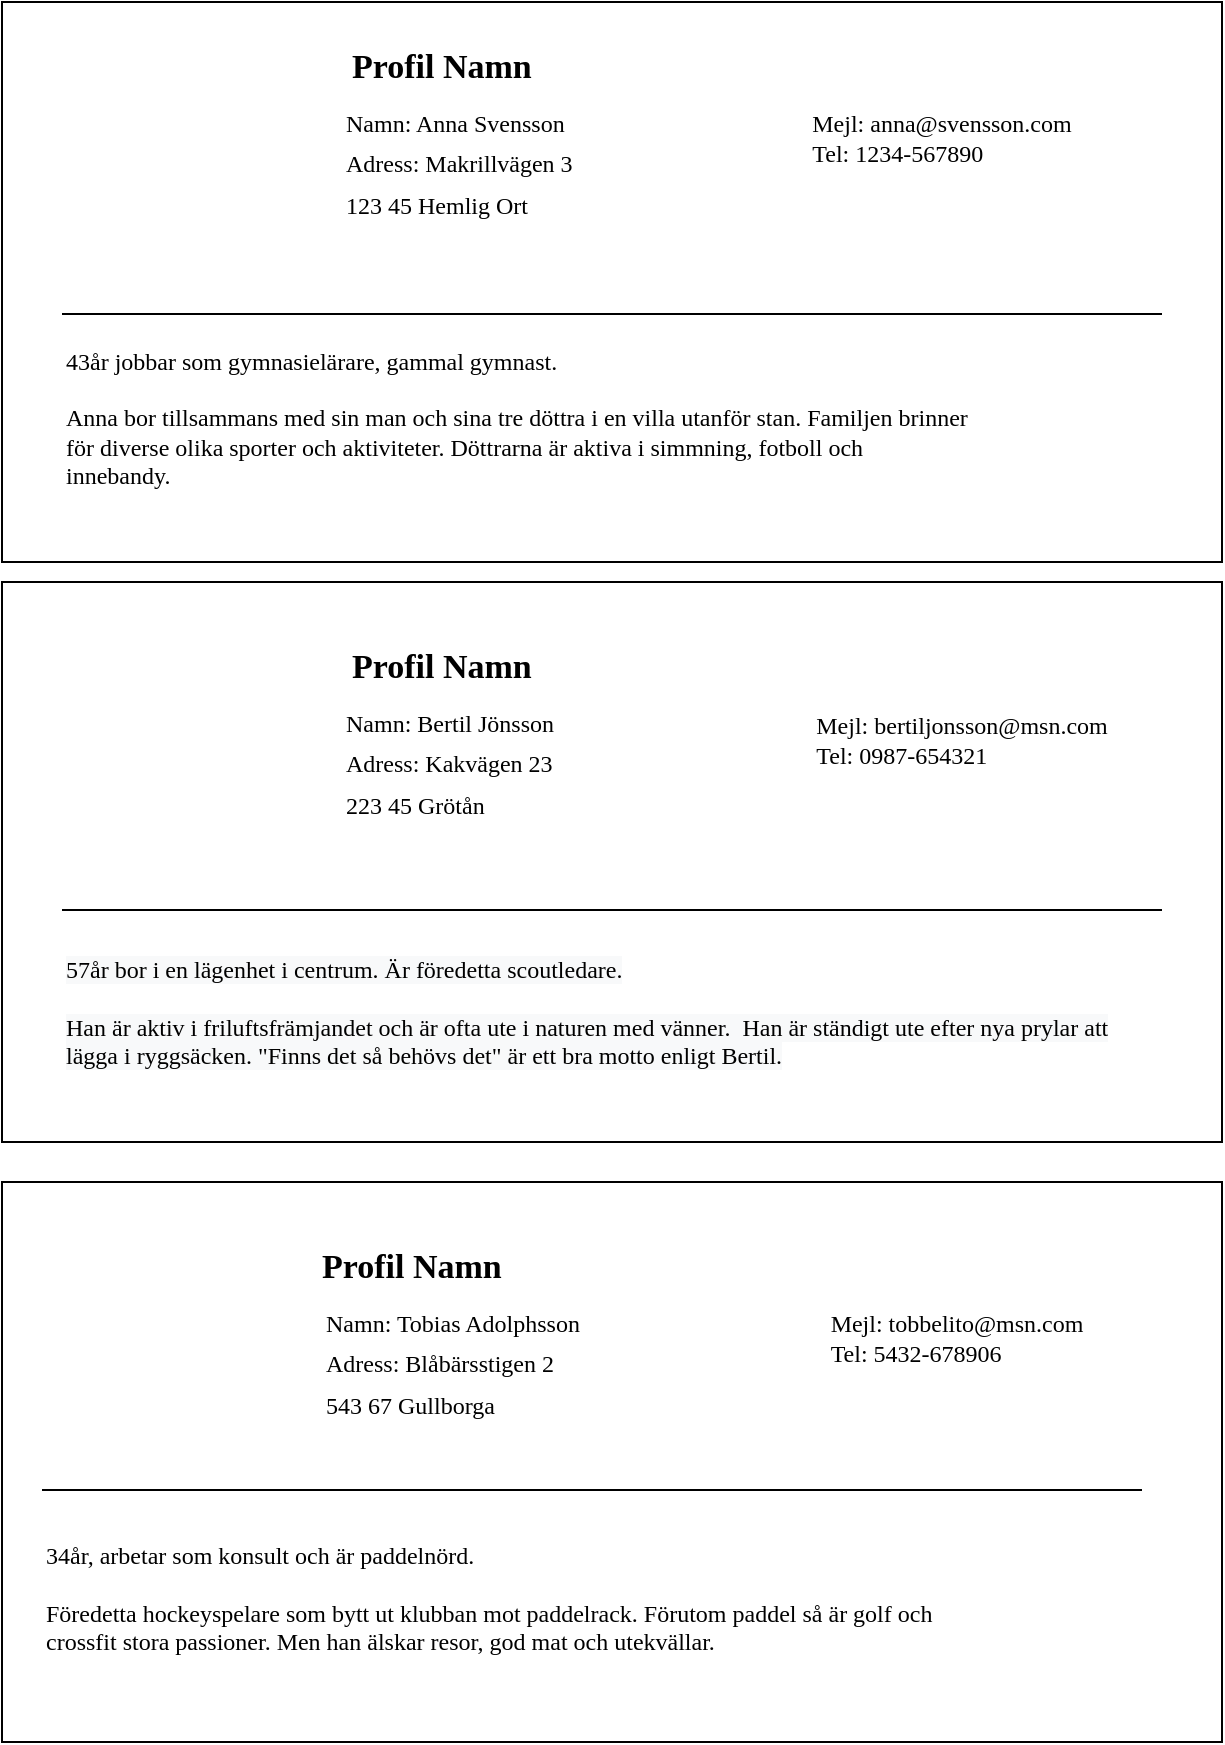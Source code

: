 <mxfile version="15.9.6" type="device" pages="4"><diagram name="Page-1" id="03018318-947c-dd8e-b7a3-06fadd420f32"><mxGraphModel dx="1221" dy="644" grid="1" gridSize="10" guides="1" tooltips="1" connect="1" arrows="1" fold="1" page="1" pageScale="1" pageWidth="1100" pageHeight="850" background="none" math="0" shadow="0"><root><mxCell id="0"/><mxCell id="1" parent="0"/><mxCell id="IwN-Umg9ZPnEvcyL0eAv-1" value="" style="rounded=0;whiteSpace=wrap;html=1;fontFamily=Verdana;fontSize=12;" vertex="1" parent="1"><mxGeometry x="330" y="20" width="610" height="280" as="geometry"/></mxCell><mxCell id="IwN-Umg9ZPnEvcyL0eAv-3" value="" style="shape=image;verticalLabelPosition=bottom;labelBackgroundColor=#ffffff;verticalAlign=top;aspect=fixed;imageAspect=0;image=https://png.pngitem.com/pimgs/s/618-6183618_transparent-unknown-person-png-transparent-background-female-user.png;" vertex="1" parent="1"><mxGeometry x="360" y="40" width="119.57" height="120" as="geometry"/></mxCell><mxCell id="IwN-Umg9ZPnEvcyL0eAv-4" value="&lt;h1&gt;&lt;span style=&quot;font-size: 17px&quot;&gt;&lt;font face=&quot;Verdana&quot;&gt;Profil Namn&lt;/font&gt;&lt;/span&gt;&lt;/h1&gt;" style="text;html=1;strokeColor=none;fillColor=none;spacing=5;spacingTop=-20;whiteSpace=wrap;overflow=hidden;rounded=0;" vertex="1" parent="1"><mxGeometry x="500" y="30" width="130" height="40" as="geometry"/></mxCell><mxCell id="IwN-Umg9ZPnEvcyL0eAv-5" value="&lt;font style=&quot;font-size: 12px&quot;&gt;Namn: Anna Svensson&lt;br&gt;Adress: Makrillvägen 3&lt;br&gt;123 45 Hemlig Ort&lt;br&gt;&lt;/font&gt;" style="text;html=1;strokeColor=none;fillColor=none;align=left;verticalAlign=middle;whiteSpace=wrap;rounded=0;fontFamily=Verdana;fontSize=17;" vertex="1" parent="1"><mxGeometry x="500" y="70" width="140" height="60" as="geometry"/></mxCell><mxCell id="IwN-Umg9ZPnEvcyL0eAv-6" value="Mejl: anna@svensson.com&lt;br&gt;&lt;div style=&quot;text-align: left&quot;&gt;&lt;span&gt;Tel: 1234-567890&lt;/span&gt;&lt;/div&gt;" style="text;html=1;strokeColor=none;fillColor=none;align=center;verticalAlign=middle;whiteSpace=wrap;rounded=0;fontFamily=Verdana;fontSize=12;" vertex="1" parent="1"><mxGeometry x="710" y="60" width="180" height="55" as="geometry"/></mxCell><mxCell id="IwN-Umg9ZPnEvcyL0eAv-7" value="" style="line;strokeWidth=1;fillColor=none;align=left;verticalAlign=middle;spacingTop=-1;spacingLeft=3;spacingRight=3;rotatable=0;labelPosition=right;points=[];portConstraint=eastwest;fontFamily=Verdana;fontSize=12;" vertex="1" parent="1"><mxGeometry x="360" y="172" width="550" height="8" as="geometry"/></mxCell><mxCell id="IwN-Umg9ZPnEvcyL0eAv-8" value="43år jobbar som gymnasielärare, gammal gymnast.&lt;br&gt;&lt;br&gt;Anna bor tillsammans med sin man och sina tre döttra i en villa utanför stan. Familjen brinner för diverse olika sporter och aktiviteter. Döttrarna är aktiva i simmning, fotboll och innebandy." style="text;html=1;strokeColor=none;fillColor=none;align=left;verticalAlign=middle;whiteSpace=wrap;rounded=0;fontFamily=Verdana;fontSize=12;" vertex="1" parent="1"><mxGeometry x="360" y="155" width="455" height="145" as="geometry"/></mxCell><mxCell id="IwN-Umg9ZPnEvcyL0eAv-9" value="" style="rounded=0;whiteSpace=wrap;html=1;fontFamily=Verdana;fontSize=12;" vertex="1" parent="1"><mxGeometry x="330" y="310" width="610" height="280" as="geometry"/></mxCell><mxCell id="IwN-Umg9ZPnEvcyL0eAv-10" value="" style="rounded=0;whiteSpace=wrap;html=1;fontFamily=Verdana;fontSize=12;" vertex="1" parent="1"><mxGeometry x="330" y="610" width="610" height="280" as="geometry"/></mxCell><mxCell id="U0Zkab_9HSnZ-3Yepyow-1" value="" style="shape=image;verticalLabelPosition=bottom;labelBackgroundColor=#ffffff;verticalAlign=top;aspect=fixed;imageAspect=0;image=https://www.praxisemr.com/images/testimonials_images/dr_profile.jpg;" vertex="1" parent="1"><mxGeometry x="359.57" y="340" width="120" height="120" as="geometry"/></mxCell><mxCell id="OPNBrW_YVReiDDU6AjMG-1" value="&lt;h1&gt;&lt;span style=&quot;font-size: 17px&quot;&gt;&lt;font face=&quot;Verdana&quot;&gt;Profil Namn&lt;/font&gt;&lt;/span&gt;&lt;/h1&gt;" style="text;html=1;strokeColor=none;fillColor=none;spacing=5;spacingTop=-20;whiteSpace=wrap;overflow=hidden;rounded=0;" vertex="1" parent="1"><mxGeometry x="500" y="330" width="130" height="40" as="geometry"/></mxCell><mxCell id="VmN-H_ReUnUUlrCzKhy3-1" value="&lt;font style=&quot;font-size: 12px&quot;&gt;Namn: Bertil Jönsson&lt;br&gt;Adress: Kakvägen 23&lt;br&gt;223 45 Grötån&lt;br&gt;&lt;/font&gt;" style="text;html=1;strokeColor=none;fillColor=none;align=left;verticalAlign=middle;whiteSpace=wrap;rounded=0;fontFamily=Verdana;fontSize=17;" vertex="1" parent="1"><mxGeometry x="500" y="370" width="230" height="60" as="geometry"/></mxCell><mxCell id="uPr6X8yawv8cFluOCvvz-1" value="Mejl: bertiljonsson@msn.com&lt;br&gt;&lt;div style=&quot;text-align: left&quot;&gt;&lt;span&gt;Tel: 0987-654321&lt;/span&gt;&lt;/div&gt;" style="text;html=1;strokeColor=none;fillColor=none;align=center;verticalAlign=middle;whiteSpace=wrap;rounded=0;fontFamily=Verdana;fontSize=12;" vertex="1" parent="1"><mxGeometry x="700" y="364" width="220" height="50" as="geometry"/></mxCell><mxCell id="1jofoCMo1MYulRDQvPIY-1" value="" style="line;strokeWidth=1;fillColor=none;align=left;verticalAlign=middle;spacingTop=-1;spacingLeft=3;spacingRight=3;rotatable=0;labelPosition=right;points=[];portConstraint=eastwest;fontFamily=Verdana;fontSize=12;" vertex="1" parent="1"><mxGeometry x="360" y="470" width="550" height="8" as="geometry"/></mxCell><mxCell id="bH7wPMbUD-QbAHGuNpnU-1" value="&lt;span style=&quot;color: rgb(0, 0, 0); font-family: verdana; font-size: 12px; font-style: normal; font-weight: 400; letter-spacing: normal; text-align: left; text-indent: 0px; text-transform: none; word-spacing: 0px; background-color: rgb(248, 249, 250); display: inline; float: none;&quot;&gt;57år bor i en lägenhet i centrum. Är föredetta scoutledare.&lt;/span&gt;&lt;br style=&quot;color: rgb(0, 0, 0); font-family: verdana; font-size: 12px; font-style: normal; font-weight: 400; letter-spacing: normal; text-align: left; text-indent: 0px; text-transform: none; word-spacing: 0px; background-color: rgb(248, 249, 250);&quot;&gt;&lt;br style=&quot;color: rgb(0, 0, 0); font-family: verdana; font-size: 12px; font-style: normal; font-weight: 400; letter-spacing: normal; text-align: left; text-indent: 0px; text-transform: none; word-spacing: 0px; background-color: rgb(248, 249, 250);&quot;&gt;&lt;span style=&quot;color: rgb(0, 0, 0); font-family: verdana; font-size: 12px; font-style: normal; font-weight: 400; letter-spacing: normal; text-align: left; text-indent: 0px; text-transform: none; word-spacing: 0px; background-color: rgb(248, 249, 250); display: inline; float: none;&quot;&gt;Han är aktiv i friluftsfrämjandet och är ofta ute i naturen med vänner.&amp;nbsp; Han är ständigt ute efter nya prylar att lägga i ryggsäcken. &quot;Finns det så behövs det&quot; är ett bra motto enligt Bertil.&lt;/span&gt;" style="text;whiteSpace=wrap;html=1;fontSize=12;fontFamily=Verdana;" vertex="1" parent="1"><mxGeometry x="359.57" y="490" width="550" height="90" as="geometry"/></mxCell><mxCell id="RCqcacW-VPKMnILQg0WN-1" value="" style="shape=image;verticalLabelPosition=bottom;labelBackgroundColor=#ffffff;verticalAlign=top;aspect=fixed;imageAspect=0;image=https://png.pngitem.com/pimgs/s/618-6183618_transparent-unknown-person-png-transparent-background-female-user.png;" vertex="1" parent="1"><mxGeometry x="350" y="630" width="119.57" height="120" as="geometry"/></mxCell><mxCell id="RCqcacW-VPKMnILQg0WN-2" value="&lt;h1&gt;&lt;span style=&quot;font-size: 17px&quot;&gt;&lt;font face=&quot;Verdana&quot;&gt;Profil Namn&lt;/font&gt;&lt;/span&gt;&lt;/h1&gt;" style="text;html=1;strokeColor=none;fillColor=none;spacing=5;spacingTop=-20;whiteSpace=wrap;overflow=hidden;rounded=0;" vertex="1" parent="1"><mxGeometry x="485" y="630" width="130" height="40" as="geometry"/></mxCell><mxCell id="JZL0K-qTqnSbKY7TRY4B-1" value="&lt;font style=&quot;font-size: 12px&quot;&gt;Namn: Tobias Adolphsson&lt;br&gt;Adress: Blåbärsstigen 2&lt;br&gt;543 67 Gullborga&lt;br&gt;&lt;/font&gt;" style="text;html=1;strokeColor=none;fillColor=none;align=left;verticalAlign=middle;whiteSpace=wrap;rounded=0;fontFamily=Verdana;fontSize=17;" vertex="1" parent="1"><mxGeometry x="490" y="670" width="230" height="60" as="geometry"/></mxCell><mxCell id="W9mYr1VLeXLUXFNSjddh-1" value="Mejl: tobbelito@msn.com&lt;br&gt;&lt;div style=&quot;text-align: left&quot;&gt;&lt;span&gt;Tel: 5432-678906&lt;/span&gt;&lt;/div&gt;" style="text;html=1;strokeColor=none;fillColor=none;align=center;verticalAlign=middle;whiteSpace=wrap;rounded=0;fontFamily=Verdana;fontSize=12;" vertex="1" parent="1"><mxGeometry x="707" y="663" width="200.61" height="50" as="geometry"/></mxCell><mxCell id="AOZTT-Q_WPpUFDjA9OdR-1" value="" style="line;strokeWidth=1;fillColor=none;align=left;verticalAlign=middle;spacingTop=-1;spacingLeft=3;spacingRight=3;rotatable=0;labelPosition=right;points=[];portConstraint=eastwest;fontFamily=Verdana;fontSize=12;" vertex="1" parent="1"><mxGeometry x="350" y="760" width="550" height="8" as="geometry"/></mxCell><mxCell id="1Yprhb1X5dUGCEnsP0rz-1" value="34år, arbetar som konsult och är paddelnörd.&lt;br&gt;&lt;br&gt;Föredetta hockeyspelare som bytt ut klubban mot paddelrack. Förutom paddel så är golf och crossfit stora passioner. Men han älskar resor, god mat och utekvällar." style="text;html=1;strokeColor=none;fillColor=none;align=left;verticalAlign=middle;whiteSpace=wrap;rounded=0;fontFamily=Verdana;fontSize=12;" vertex="1" parent="1"><mxGeometry x="350" y="745" width="455" height="145" as="geometry"/></mxCell></root></mxGraphModel></diagram><diagram id="57Xr6eF9836YS_Y8wRAF" name="Page-2"><mxGraphModel dx="1221" dy="644" grid="1" gridSize="10" guides="1" tooltips="1" connect="1" arrows="1" fold="1" page="1" pageScale="1" pageWidth="850" pageHeight="1100" math="0" shadow="0"><root><mxCell id="JxSOLr3KKDQSnmzqTvzM-0"/><mxCell id="JxSOLr3KKDQSnmzqTvzM-1" parent="JxSOLr3KKDQSnmzqTvzM-0"/><mxCell id="ILzpuY43FfBemN1ykXMw-0" value="" style="rounded=0;whiteSpace=wrap;html=1;fontFamily=Verdana;fontSize=12;" vertex="1" parent="JxSOLr3KKDQSnmzqTvzM-1"><mxGeometry x="60" y="40" width="760" height="150" as="geometry"/></mxCell><mxCell id="qkBg7uqd08dulQt-hEau-0" value="" style="ellipse;whiteSpace=wrap;html=1;aspect=fixed;fontFamily=Verdana;fontSize=12;" vertex="1" parent="JxSOLr3KKDQSnmzqTvzM-1"><mxGeometry x="383.75" y="60" width="112.5" height="112.5" as="geometry"/></mxCell><mxCell id="8da96DVZa-bd9AaVMqZW-0" value="Logga" style="text;html=1;strokeColor=none;fillColor=none;align=center;verticalAlign=middle;whiteSpace=wrap;rounded=0;fontFamily=Verdana;fontSize=12;" vertex="1" parent="JxSOLr3KKDQSnmzqTvzM-1"><mxGeometry x="410" y="100" width="60" height="30" as="geometry"/></mxCell><mxCell id="KlV2wHB8TkpCvMXBPWpz-0" value="Varukorg" style="text;html=1;strokeColor=none;fillColor=none;align=center;verticalAlign=middle;whiteSpace=wrap;rounded=0;fontFamily=Verdana;fontSize=12;" vertex="1" parent="JxSOLr3KKDQSnmzqTvzM-1"><mxGeometry x="580" y="440" width="60" height="30" as="geometry"/></mxCell><mxCell id="RG-eXQQf5GQ7qxqt2Wxa-0" value="" style="rounded=0;whiteSpace=wrap;html=1;fontFamily=Verdana;fontSize=12;" vertex="1" parent="JxSOLr3KKDQSnmzqTvzM-1"><mxGeometry x="60" y="190" width="760" height="60" as="geometry"/></mxCell><mxCell id="D637u7acwyYiaulfPW_l-0" value="" style="rounded=0;whiteSpace=wrap;html=1;fontFamily=Verdana;fontSize=12;" vertex="1" parent="JxSOLr3KKDQSnmzqTvzM-1"><mxGeometry x="60" y="250" width="760" height="680" as="geometry"/></mxCell><mxCell id="3bnwDVOiDo0gC7Emcxpl-9" value="" style="rounded=1;whiteSpace=wrap;html=1;fontFamily=Verdana;fontSize=10;" vertex="1" parent="JxSOLr3KKDQSnmzqTvzM-1"><mxGeometry x="560" y="205" width="130" height="30" as="geometry"/></mxCell><mxCell id="3bnwDVOiDo0gC7Emcxpl-10" value="" style="rounded=1;whiteSpace=wrap;html=1;fontFamily=Verdana;fontSize=10;" vertex="1" parent="JxSOLr3KKDQSnmzqTvzM-1"><mxGeometry x="710" y="205" width="90" height="30" as="geometry"/></mxCell><mxCell id="3bnwDVOiDo0gC7Emcxpl-11" value="" style="rounded=1;whiteSpace=wrap;html=1;fontFamily=Verdana;fontSize=10;" vertex="1" parent="JxSOLr3KKDQSnmzqTvzM-1"><mxGeometry x="80" y="205" width="90" height="30" as="geometry"/></mxCell><mxCell id="3bnwDVOiDo0gC7Emcxpl-12" value="" style="rounded=1;whiteSpace=wrap;html=1;fontFamily=Verdana;fontSize=10;" vertex="1" parent="JxSOLr3KKDQSnmzqTvzM-1"><mxGeometry x="180" y="205" width="90" height="30" as="geometry"/></mxCell><mxCell id="3bnwDVOiDo0gC7Emcxpl-13" value="" style="rounded=1;whiteSpace=wrap;html=1;fontFamily=Verdana;fontSize=10;" vertex="1" parent="JxSOLr3KKDQSnmzqTvzM-1"><mxGeometry x="280" y="205" width="90" height="30" as="geometry"/></mxCell><mxCell id="3bnwDVOiDo0gC7Emcxpl-14" value="" style="rounded=1;whiteSpace=wrap;html=1;fontFamily=Verdana;fontSize=10;" vertex="1" parent="JxSOLr3KKDQSnmzqTvzM-1"><mxGeometry x="383.75" y="205" width="90" height="30" as="geometry"/></mxCell><mxCell id="3bnwDVOiDo0gC7Emcxpl-15" value="Behandlingar" style="text;html=1;strokeColor=none;fillColor=none;align=center;verticalAlign=middle;whiteSpace=wrap;rounded=0;fontFamily=Verdana;fontSize=10;" vertex="1" parent="JxSOLr3KKDQSnmzqTvzM-1"><mxGeometry x="175" y="205" width="100" height="30" as="geometry"/></mxCell><mxCell id="3bnwDVOiDo0gC7Emcxpl-16" value="Produkter" style="text;html=1;strokeColor=none;fillColor=none;align=center;verticalAlign=middle;whiteSpace=wrap;rounded=0;fontFamily=Verdana;fontSize=10;" vertex="1" parent="JxSOLr3KKDQSnmzqTvzM-1"><mxGeometry x="278.75" y="205" width="100" height="30" as="geometry"/></mxCell><mxCell id="3bnwDVOiDo0gC7Emcxpl-17" value="Varumärken" style="text;html=1;strokeColor=none;fillColor=none;align=center;verticalAlign=middle;whiteSpace=wrap;rounded=0;fontFamily=Verdana;fontSize=10;" vertex="1" parent="JxSOLr3KKDQSnmzqTvzM-1"><mxGeometry x="378.75" y="205" width="100" height="30" as="geometry"/></mxCell><mxCell id="3bnwDVOiDo0gC7Emcxpl-18" value="Nyheter" style="text;html=1;strokeColor=none;fillColor=none;align=center;verticalAlign=middle;whiteSpace=wrap;rounded=0;fontFamily=Verdana;fontSize=10;" vertex="1" parent="JxSOLr3KKDQSnmzqTvzM-1"><mxGeometry x="75" y="205" width="100" height="30" as="geometry"/></mxCell><mxCell id="3bnwDVOiDo0gC7Emcxpl-20" value="Sök" style="text;html=1;strokeColor=none;fillColor=none;align=center;verticalAlign=middle;whiteSpace=wrap;rounded=0;fontFamily=Verdana;fontSize=10;" vertex="1" parent="JxSOLr3KKDQSnmzqTvzM-1"><mxGeometry x="550" y="205" width="60" height="30" as="geometry"/></mxCell><mxCell id="3bnwDVOiDo0gC7Emcxpl-21" value="Varukorg" style="text;html=1;strokeColor=none;fillColor=none;align=center;verticalAlign=middle;whiteSpace=wrap;rounded=0;fontFamily=Verdana;fontSize=10;" vertex="1" parent="JxSOLr3KKDQSnmzqTvzM-1"><mxGeometry x="725" y="205" width="60" height="30" as="geometry"/></mxCell><mxCell id="3bnwDVOiDo0gC7Emcxpl-25" value="" style="line;strokeWidth=2;direction=south;html=1;fontFamily=Verdana;fontSize=10;" vertex="1" parent="JxSOLr3KKDQSnmzqTvzM-1"><mxGeometry x="220" y="170" width="10" height="40" as="geometry"/></mxCell><mxCell id="3bnwDVOiDo0gC7Emcxpl-26" value="" style="line;strokeWidth=2;direction=south;html=1;fontFamily=Verdana;fontSize=10;" vertex="1" parent="JxSOLr3KKDQSnmzqTvzM-1"><mxGeometry x="290" y="170" width="10" height="40" as="geometry"/></mxCell><mxCell id="3bnwDVOiDo0gC7Emcxpl-27" value="" style="verticalLabelPosition=bottom;verticalAlign=top;html=1;shape=mxgraph.basic.patternFillRect;fillStyle=diag;step=5;fillStrokeWidth=0.2;fillStrokeColor=#dddddd;fontFamily=Verdana;fontSize=10;fillColor=#eeeeee;strokeColor=#36393d;" vertex="1" parent="JxSOLr3KKDQSnmzqTvzM-1"><mxGeometry x="200" y="150" width="120" height="22.5" as="geometry"/></mxCell><mxCell id="3bnwDVOiDo0gC7Emcxpl-28" value="Drop-down meny" style="text;html=1;strokeColor=none;fillColor=none;align=center;verticalAlign=middle;whiteSpace=wrap;rounded=0;fontFamily=Verdana;fontSize=10;" vertex="1" parent="JxSOLr3KKDQSnmzqTvzM-1"><mxGeometry x="210" y="146.25" width="100" height="30" as="geometry"/></mxCell><mxCell id="3bnwDVOiDo0gC7Emcxpl-31" value="" style="verticalLabelPosition=bottom;verticalAlign=top;html=1;shape=mxgraph.basic.patternFillRect;fillStyle=diag;step=5;fillStrokeWidth=0.2;fillStrokeColor=#dddddd;fontFamily=Verdana;fontSize=10;fillColor=#eeeeee;strokeColor=#36393d;" vertex="1" parent="JxSOLr3KKDQSnmzqTvzM-1"><mxGeometry x="725" y="160" width="60" height="22.5" as="geometry"/></mxCell><mxCell id="3bnwDVOiDo0gC7Emcxpl-32" value="" style="line;strokeWidth=2;direction=south;html=1;fontFamily=Verdana;fontSize=10;" vertex="1" parent="JxSOLr3KKDQSnmzqTvzM-1"><mxGeometry x="750" y="177" width="10" height="32.5" as="geometry"/></mxCell><mxCell id="3bnwDVOiDo0gC7Emcxpl-33" value="Ny sida" style="text;html=1;strokeColor=none;fillColor=none;align=center;verticalAlign=middle;whiteSpace=wrap;rounded=0;fontFamily=Verdana;fontSize=10;" vertex="1" parent="JxSOLr3KKDQSnmzqTvzM-1"><mxGeometry x="725" y="156.25" width="60" height="30" as="geometry"/></mxCell><mxCell id="3bnwDVOiDo0gC7Emcxpl-34" value="" style="verticalLabelPosition=bottom;verticalAlign=top;html=1;shape=mxgraph.basic.patternFillRect;fillStyle=diag;step=5;fillStrokeWidth=0.2;fillStrokeColor=#dddddd;fontFamily=Verdana;fontSize=10;fillColor=#eeeeee;strokeColor=#36393d;" vertex="1" parent="JxSOLr3KKDQSnmzqTvzM-1"><mxGeometry x="398.75" y="160" width="60" height="22.5" as="geometry"/></mxCell><mxCell id="3bnwDVOiDo0gC7Emcxpl-35" value="" style="verticalLabelPosition=bottom;verticalAlign=top;html=1;shape=mxgraph.basic.patternFillRect;fillStyle=diag;step=5;fillStrokeWidth=0.2;fillStrokeColor=#dddddd;fontFamily=Verdana;fontSize=10;fillColor=#eeeeee;strokeColor=#36393d;" vertex="1" parent="JxSOLr3KKDQSnmzqTvzM-1"><mxGeometry x="95" y="160" width="60" height="22.5" as="geometry"/></mxCell><mxCell id="3bnwDVOiDo0gC7Emcxpl-36" value="Ny sida" style="text;html=1;strokeColor=none;fillColor=none;align=center;verticalAlign=middle;whiteSpace=wrap;rounded=0;fontFamily=Verdana;fontSize=10;" vertex="1" parent="JxSOLr3KKDQSnmzqTvzM-1"><mxGeometry x="398.75" y="156.25" width="60" height="30" as="geometry"/></mxCell><mxCell id="3bnwDVOiDo0gC7Emcxpl-37" value="Ny sida" style="text;html=1;strokeColor=none;fillColor=none;align=center;verticalAlign=middle;whiteSpace=wrap;rounded=0;fontFamily=Verdana;fontSize=10;" vertex="1" parent="JxSOLr3KKDQSnmzqTvzM-1"><mxGeometry x="95" y="156.25" width="60" height="30" as="geometry"/></mxCell><mxCell id="3bnwDVOiDo0gC7Emcxpl-38" value="" style="line;strokeWidth=2;direction=south;html=1;fontFamily=Verdana;fontSize=10;" vertex="1" parent="JxSOLr3KKDQSnmzqTvzM-1"><mxGeometry x="420" y="176.25" width="10" height="32.5" as="geometry"/></mxCell><mxCell id="3bnwDVOiDo0gC7Emcxpl-39" value="" style="line;strokeWidth=2;direction=south;html=1;fontFamily=Verdana;fontSize=10;" vertex="1" parent="JxSOLr3KKDQSnmzqTvzM-1"><mxGeometry x="95" y="177" width="10" height="32.5" as="geometry"/></mxCell><mxCell id="3bnwDVOiDo0gC7Emcxpl-40" value="" style="whiteSpace=wrap;html=1;aspect=fixed;fontFamily=Verdana;fontSize=10;" vertex="1" parent="JxSOLr3KKDQSnmzqTvzM-1"><mxGeometry x="170" y="300" width="110" height="110" as="geometry"/></mxCell><mxCell id="3bnwDVOiDo0gC7Emcxpl-41" value="" style="whiteSpace=wrap;html=1;aspect=fixed;fontFamily=Verdana;fontSize=10;" vertex="1" parent="JxSOLr3KKDQSnmzqTvzM-1"><mxGeometry x="310" y="300" width="110" height="110" as="geometry"/></mxCell><mxCell id="3bnwDVOiDo0gC7Emcxpl-42" value="" style="whiteSpace=wrap;html=1;aspect=fixed;fontFamily=Verdana;fontSize=10;" vertex="1" parent="JxSOLr3KKDQSnmzqTvzM-1"><mxGeometry x="450" y="300" width="110" height="110" as="geometry"/></mxCell><mxCell id="3bnwDVOiDo0gC7Emcxpl-43" value="" style="whiteSpace=wrap;html=1;aspect=fixed;fontFamily=Verdana;fontSize=10;" vertex="1" parent="JxSOLr3KKDQSnmzqTvzM-1"><mxGeometry x="590" y="300" width="110" height="110" as="geometry"/></mxCell><mxCell id="3bnwDVOiDo0gC7Emcxpl-44" value="" style="whiteSpace=wrap;html=1;aspect=fixed;fontFamily=Verdana;fontSize=10;" vertex="1" parent="JxSOLr3KKDQSnmzqTvzM-1"><mxGeometry x="165" y="495" width="110" height="110" as="geometry"/></mxCell><mxCell id="3bnwDVOiDo0gC7Emcxpl-45" value="" style="whiteSpace=wrap;html=1;aspect=fixed;fontFamily=Verdana;fontSize=10;" vertex="1" parent="JxSOLr3KKDQSnmzqTvzM-1"><mxGeometry x="315" y="495" width="110" height="110" as="geometry"/></mxCell><mxCell id="3bnwDVOiDo0gC7Emcxpl-46" value="" style="whiteSpace=wrap;html=1;aspect=fixed;fontFamily=Verdana;fontSize=10;" vertex="1" parent="JxSOLr3KKDQSnmzqTvzM-1"><mxGeometry x="450" y="495" width="110" height="110" as="geometry"/></mxCell><mxCell id="3bnwDVOiDo0gC7Emcxpl-47" value="" style="whiteSpace=wrap;html=1;aspect=fixed;fontFamily=Verdana;fontSize=10;" vertex="1" parent="JxSOLr3KKDQSnmzqTvzM-1"><mxGeometry x="595" y="495" width="110" height="110" as="geometry"/></mxCell><mxCell id="3bnwDVOiDo0gC7Emcxpl-48" value="Produkt/ bild" style="text;html=1;strokeColor=none;fillColor=none;align=center;verticalAlign=middle;whiteSpace=wrap;rounded=0;fontFamily=Verdana;fontSize=10;" vertex="1" parent="JxSOLr3KKDQSnmzqTvzM-1"><mxGeometry x="170" y="330" width="100" height="30" as="geometry"/></mxCell><mxCell id="3bnwDVOiDo0gC7Emcxpl-49" value="Produkt/ bild" style="text;html=1;strokeColor=none;fillColor=none;align=center;verticalAlign=middle;whiteSpace=wrap;rounded=0;fontFamily=Verdana;fontSize=10;" vertex="1" parent="JxSOLr3KKDQSnmzqTvzM-1"><mxGeometry x="320" y="330" width="100" height="30" as="geometry"/></mxCell><mxCell id="3bnwDVOiDo0gC7Emcxpl-50" value="Produkt/ bild" style="text;html=1;strokeColor=none;fillColor=none;align=center;verticalAlign=middle;whiteSpace=wrap;rounded=0;fontFamily=Verdana;fontSize=10;" vertex="1" parent="JxSOLr3KKDQSnmzqTvzM-1"><mxGeometry x="458.75" y="330" width="100" height="30" as="geometry"/></mxCell><mxCell id="3bnwDVOiDo0gC7Emcxpl-51" value="Produkt/ bild" style="text;html=1;strokeColor=none;fillColor=none;align=center;verticalAlign=middle;whiteSpace=wrap;rounded=0;fontFamily=Verdana;fontSize=10;" vertex="1" parent="JxSOLr3KKDQSnmzqTvzM-1"><mxGeometry x="595" y="330" width="100" height="30" as="geometry"/></mxCell><mxCell id="3bnwDVOiDo0gC7Emcxpl-52" value="Produkt/ bild" style="text;html=1;strokeColor=none;fillColor=none;align=center;verticalAlign=middle;whiteSpace=wrap;rounded=0;fontFamily=Verdana;fontSize=10;" vertex="1" parent="JxSOLr3KKDQSnmzqTvzM-1"><mxGeometry x="170" y="530" width="100" height="30" as="geometry"/></mxCell><mxCell id="3bnwDVOiDo0gC7Emcxpl-53" value="Produkt/ bild" style="text;html=1;strokeColor=none;fillColor=none;align=center;verticalAlign=middle;whiteSpace=wrap;rounded=0;fontFamily=Verdana;fontSize=10;" vertex="1" parent="JxSOLr3KKDQSnmzqTvzM-1"><mxGeometry x="325" y="535" width="100" height="30" as="geometry"/></mxCell><mxCell id="3bnwDVOiDo0gC7Emcxpl-54" value="Produkt/ bild" style="text;html=1;strokeColor=none;fillColor=none;align=center;verticalAlign=middle;whiteSpace=wrap;rounded=0;fontFamily=Verdana;fontSize=10;" vertex="1" parent="JxSOLr3KKDQSnmzqTvzM-1"><mxGeometry x="455" y="535" width="100" height="30" as="geometry"/></mxCell><mxCell id="3bnwDVOiDo0gC7Emcxpl-55" value="Produkt/ bild" style="text;html=1;strokeColor=none;fillColor=none;align=center;verticalAlign=middle;whiteSpace=wrap;rounded=0;fontFamily=Verdana;fontSize=10;" vertex="1" parent="JxSOLr3KKDQSnmzqTvzM-1"><mxGeometry x="600" y="535" width="100" height="30" as="geometry"/></mxCell><mxCell id="3bnwDVOiDo0gC7Emcxpl-56" value="" style="rounded=1;whiteSpace=wrap;html=1;fontFamily=Verdana;fontSize=10;" vertex="1" parent="JxSOLr3KKDQSnmzqTvzM-1"><mxGeometry x="242.5" y="640" width="35" height="20" as="geometry"/></mxCell><mxCell id="3bnwDVOiDo0gC7Emcxpl-57" value="" style="rounded=1;whiteSpace=wrap;html=1;fontFamily=Verdana;fontSize=10;" vertex="1" parent="JxSOLr3KKDQSnmzqTvzM-1"><mxGeometry x="390" y="640" width="35" height="20" as="geometry"/></mxCell><mxCell id="3bnwDVOiDo0gC7Emcxpl-58" value="" style="rounded=1;whiteSpace=wrap;html=1;fontFamily=Verdana;fontSize=10;" vertex="1" parent="JxSOLr3KKDQSnmzqTvzM-1"><mxGeometry x="525" y="640" width="35" height="20" as="geometry"/></mxCell><mxCell id="3bnwDVOiDo0gC7Emcxpl-59" value="" style="rounded=1;whiteSpace=wrap;html=1;fontFamily=Verdana;fontSize=10;" vertex="1" parent="JxSOLr3KKDQSnmzqTvzM-1"><mxGeometry x="670" y="650" width="35" height="20" as="geometry"/></mxCell><mxCell id="3bnwDVOiDo0gC7Emcxpl-60" value="" style="rounded=1;whiteSpace=wrap;html=1;fontFamily=Verdana;fontSize=10;" vertex="1" parent="JxSOLr3KKDQSnmzqTvzM-1"><mxGeometry x="243.75" y="440" width="35" height="20" as="geometry"/></mxCell><mxCell id="3bnwDVOiDo0gC7Emcxpl-61" value="" style="rounded=1;whiteSpace=wrap;html=1;fontFamily=Verdana;fontSize=10;" vertex="1" parent="JxSOLr3KKDQSnmzqTvzM-1"><mxGeometry x="385" y="445" width="35" height="20" as="geometry"/></mxCell><mxCell id="3bnwDVOiDo0gC7Emcxpl-62" value="" style="rounded=1;whiteSpace=wrap;html=1;fontFamily=Verdana;fontSize=10;" vertex="1" parent="JxSOLr3KKDQSnmzqTvzM-1"><mxGeometry x="525" y="440" width="35" height="20" as="geometry"/></mxCell><mxCell id="3bnwDVOiDo0gC7Emcxpl-63" value="" style="rounded=1;whiteSpace=wrap;html=1;fontFamily=Verdana;fontSize=10;" vertex="1" parent="JxSOLr3KKDQSnmzqTvzM-1"><mxGeometry x="665" y="440" width="35" height="20" as="geometry"/></mxCell><mxCell id="3bnwDVOiDo0gC7Emcxpl-64" value="Köp" style="text;html=1;strokeColor=none;fillColor=none;align=center;verticalAlign=middle;whiteSpace=wrap;rounded=0;fontFamily=Verdana;fontSize=10;" vertex="1" parent="JxSOLr3KKDQSnmzqTvzM-1"><mxGeometry x="210" y="635" width="100" height="30" as="geometry"/></mxCell><mxCell id="3bnwDVOiDo0gC7Emcxpl-65" value="Köp" style="text;html=1;strokeColor=none;fillColor=none;align=center;verticalAlign=middle;whiteSpace=wrap;rounded=0;fontFamily=Verdana;fontSize=10;" vertex="1" parent="JxSOLr3KKDQSnmzqTvzM-1"><mxGeometry x="357.5" y="635" width="100" height="30" as="geometry"/></mxCell><mxCell id="3bnwDVOiDo0gC7Emcxpl-66" value="Köp" style="text;html=1;strokeColor=none;fillColor=none;align=center;verticalAlign=middle;whiteSpace=wrap;rounded=0;fontFamily=Verdana;fontSize=10;" vertex="1" parent="JxSOLr3KKDQSnmzqTvzM-1"><mxGeometry x="492.5" y="635" width="100" height="30" as="geometry"/></mxCell><mxCell id="3bnwDVOiDo0gC7Emcxpl-67" value="Köp" style="text;html=1;strokeColor=none;fillColor=none;align=center;verticalAlign=middle;whiteSpace=wrap;rounded=0;fontFamily=Verdana;fontSize=10;" vertex="1" parent="JxSOLr3KKDQSnmzqTvzM-1"><mxGeometry x="637.5" y="645" width="100" height="30" as="geometry"/></mxCell><mxCell id="3bnwDVOiDo0gC7Emcxpl-68" value="Köp" style="text;html=1;strokeColor=none;fillColor=none;align=center;verticalAlign=middle;whiteSpace=wrap;rounded=0;fontFamily=Verdana;fontSize=10;" vertex="1" parent="JxSOLr3KKDQSnmzqTvzM-1"><mxGeometry x="211.25" y="435" width="100" height="30" as="geometry"/></mxCell><mxCell id="3bnwDVOiDo0gC7Emcxpl-69" value="Köp" style="text;html=1;strokeColor=none;fillColor=none;align=center;verticalAlign=middle;whiteSpace=wrap;rounded=0;fontFamily=Verdana;fontSize=10;" vertex="1" parent="JxSOLr3KKDQSnmzqTvzM-1"><mxGeometry x="355" y="440" width="100" height="30" as="geometry"/></mxCell><mxCell id="3bnwDVOiDo0gC7Emcxpl-70" value="Köp" style="text;html=1;strokeColor=none;fillColor=none;align=center;verticalAlign=middle;whiteSpace=wrap;rounded=0;fontFamily=Verdana;fontSize=10;" vertex="1" parent="JxSOLr3KKDQSnmzqTvzM-1"><mxGeometry x="492.5" y="435" width="100" height="30" as="geometry"/></mxCell><mxCell id="3bnwDVOiDo0gC7Emcxpl-71" value="Köp" style="text;html=1;strokeColor=none;fillColor=none;align=center;verticalAlign=middle;whiteSpace=wrap;rounded=0;fontFamily=Verdana;fontSize=10;" vertex="1" parent="JxSOLr3KKDQSnmzqTvzM-1"><mxGeometry x="632.5" y="435" width="100" height="30" as="geometry"/></mxCell><mxCell id="3bnwDVOiDo0gC7Emcxpl-72" value="Produkt namn" style="text;html=1;strokeColor=none;fillColor=none;align=center;verticalAlign=middle;whiteSpace=wrap;rounded=0;fontFamily=Verdana;fontSize=10;" vertex="1" parent="JxSOLr3KKDQSnmzqTvzM-1"><mxGeometry x="177.5" y="405" width="100" height="30" as="geometry"/></mxCell><mxCell id="3bnwDVOiDo0gC7Emcxpl-73" value="Produkt namn" style="text;html=1;strokeColor=none;fillColor=none;align=center;verticalAlign=middle;whiteSpace=wrap;rounded=0;fontFamily=Verdana;fontSize=10;" vertex="1" parent="JxSOLr3KKDQSnmzqTvzM-1"><mxGeometry x="320" y="405" width="100" height="30" as="geometry"/></mxCell><mxCell id="3bnwDVOiDo0gC7Emcxpl-74" value="Produkt namn" style="text;html=1;strokeColor=none;fillColor=none;align=center;verticalAlign=middle;whiteSpace=wrap;rounded=0;fontFamily=Verdana;fontSize=10;" vertex="1" parent="JxSOLr3KKDQSnmzqTvzM-1"><mxGeometry x="457.5" y="405" width="100" height="30" as="geometry"/></mxCell><mxCell id="3bnwDVOiDo0gC7Emcxpl-75" value="Produkt namn" style="text;html=1;strokeColor=none;fillColor=none;align=center;verticalAlign=middle;whiteSpace=wrap;rounded=0;fontFamily=Verdana;fontSize=10;" vertex="1" parent="JxSOLr3KKDQSnmzqTvzM-1"><mxGeometry x="600" y="405" width="100" height="30" as="geometry"/></mxCell><mxCell id="3bnwDVOiDo0gC7Emcxpl-76" value="Produkt namn" style="text;html=1;strokeColor=none;fillColor=none;align=center;verticalAlign=middle;whiteSpace=wrap;rounded=0;fontFamily=Verdana;fontSize=10;" vertex="1" parent="JxSOLr3KKDQSnmzqTvzM-1"><mxGeometry x="170" y="600" width="100" height="30" as="geometry"/></mxCell><mxCell id="3bnwDVOiDo0gC7Emcxpl-77" value="Produkt namn" style="text;html=1;strokeColor=none;fillColor=none;align=center;verticalAlign=middle;whiteSpace=wrap;rounded=0;fontFamily=Verdana;fontSize=10;" vertex="1" parent="JxSOLr3KKDQSnmzqTvzM-1"><mxGeometry x="330" y="600" width="100" height="30" as="geometry"/></mxCell><mxCell id="3bnwDVOiDo0gC7Emcxpl-78" value="Produkt namn" style="text;html=1;strokeColor=none;fillColor=none;align=center;verticalAlign=middle;whiteSpace=wrap;rounded=0;fontFamily=Verdana;fontSize=10;" vertex="1" parent="JxSOLr3KKDQSnmzqTvzM-1"><mxGeometry x="458.75" y="600" width="100" height="30" as="geometry"/></mxCell><mxCell id="3bnwDVOiDo0gC7Emcxpl-79" value="Produkt namn" style="text;html=1;strokeColor=none;fillColor=none;align=center;verticalAlign=middle;whiteSpace=wrap;rounded=0;fontFamily=Verdana;fontSize=10;" vertex="1" parent="JxSOLr3KKDQSnmzqTvzM-1"><mxGeometry x="605" y="600" width="100" height="30" as="geometry"/></mxCell><mxCell id="3bnwDVOiDo0gC7Emcxpl-81" value="" style="rounded=0;whiteSpace=wrap;html=1;fontFamily=Verdana;fontSize=10;" vertex="1" parent="JxSOLr3KKDQSnmzqTvzM-1"><mxGeometry x="60" y="780" width="760" height="150" as="geometry"/></mxCell><mxCell id="3bnwDVOiDo0gC7Emcxpl-82" value="Kontakt: 0000-000000&lt;br&gt;Mejl: kontakt@mejl.com&lt;span style=&quot;color: rgba(0 , 0 , 0 , 0) ; font-family: monospace ; font-size: 0px&quot;&gt;%3CmxGraphModel%3E%3Croot%3E%3CmxCell%20id%3D%220%22%2F%3E%3CmxCell%20id%3D%221%22%20parent%3D%220%22%2F%3E%3CmxCell%20id%3D%222%22%20value%3D%22Produkt%20namn%22%20style%3D%22text%3Bhtml%3D1%3BstrokeColor%3Dnone%3BfillColor%3Dnone%3Balign%3Dcenter%3BverticalAlign%3Dmiddle%3BwhiteSpace%3Dwrap%3Brounded%3D0%3BfontFamily%3DVerdana%3BfontSize%3D10%3B%22%20vertex%3D%221%22%20parent%3D%221%22%3E%3CmxGeometry%20x%3D%22177.5%22%20y%3D%22405%22%20width%3D%22100%22%20height%3D%2230%22%20as%3D%22geometry%22%2F%3E%3C%2FmxCell%3E%3C%2Froot%3E%3C%2FmxGraphModel%3E&lt;/span&gt;&lt;span style=&quot;color: rgba(0 , 0 , 0 , 0) ; font-family: monospace ; font-size: 0px&quot;&gt;%3CmxGraphModel%3E%3Croot%3E%3CmxCell%20id%3D%220%22%2F%3E%3CmxCell%20id%3D%221%22%20parent%3D%220%22%2F%3E%3CmxCell%20id%3D%222%22%20value%3D%22Produkt%20namn%22%20style%3D%22text%3Bhtml%3D1%3BstrokeColor%3Dnone%3BfillColor%3Dnone%3Balign%3Dcenter%3BverticalAlign%3Dmiddle%3BwhiteSpace%3Dwrap%3Brounded%3D0%3BfontFamily%3DVerdana%3BfontSize%3D10%3B%22%20vertex%3D%221%22%20parent%3D%221%22%3E%3CmxGeometry%20x%3D%22177.5%22%20y%3D%22405%22%20width%3D%22100%22%20height%3D%2230%22%20as%3D%22geometry%22%2F%3E%3C%2FmxCell%3E%3C%2Froot%3E%3C%2FmxGraphModel%3E&lt;/span&gt;" style="text;html=1;strokeColor=none;fillColor=none;align=center;verticalAlign=middle;whiteSpace=wrap;rounded=0;fontFamily=Verdana;fontSize=10;" vertex="1" parent="JxSOLr3KKDQSnmzqTvzM-1"><mxGeometry x="228.75" y="810" width="155" height="70" as="geometry"/></mxCell><mxCell id="3bnwDVOiDo0gC7Emcxpl-83" value="&lt;font face=&quot;Comic Sans MS&quot; size=&quot;1&quot;&gt;&lt;b style=&quot;font-size: 20px&quot;&gt;Följ oss:&lt;/b&gt;&lt;/font&gt;" style="text;html=1;strokeColor=none;fillColor=none;align=center;verticalAlign=middle;whiteSpace=wrap;rounded=0;fontFamily=Verdana;fontSize=10;" vertex="1" parent="JxSOLr3KKDQSnmzqTvzM-1"><mxGeometry x="477.5" y="800" width="155" height="70" as="geometry"/></mxCell><mxCell id="3bnwDVOiDo0gC7Emcxpl-84" value="" style="ellipse;whiteSpace=wrap;html=1;aspect=fixed;fontFamily=Comic Sans MS;fontSize=20;" vertex="1" parent="JxSOLr3KKDQSnmzqTvzM-1"><mxGeometry x="492.5" y="860" width="60" height="60" as="geometry"/></mxCell><mxCell id="3bnwDVOiDo0gC7Emcxpl-85" value="" style="ellipse;whiteSpace=wrap;html=1;aspect=fixed;fontFamily=Comic Sans MS;fontSize=20;" vertex="1" parent="JxSOLr3KKDQSnmzqTvzM-1"><mxGeometry x="555" y="860" width="60" height="60" as="geometry"/></mxCell><mxCell id="3bnwDVOiDo0gC7Emcxpl-87" value="Facebook" style="text;html=1;strokeColor=none;fillColor=none;align=center;verticalAlign=middle;whiteSpace=wrap;rounded=0;fontFamily=Verdana;fontSize=10;" vertex="1" parent="JxSOLr3KKDQSnmzqTvzM-1"><mxGeometry x="472.5" y="875" width="100" height="30" as="geometry"/></mxCell><mxCell id="3bnwDVOiDo0gC7Emcxpl-88" value="Instagram" style="text;html=1;strokeColor=none;fillColor=none;align=center;verticalAlign=middle;whiteSpace=wrap;rounded=0;fontFamily=Verdana;fontSize=10;" vertex="1" parent="JxSOLr3KKDQSnmzqTvzM-1"><mxGeometry x="535" y="875" width="100" height="30" as="geometry"/></mxCell></root></mxGraphModel></diagram><diagram id="15lDzydH-niEPTTGUPbJ" name="Page-3"><mxGraphModel dx="1038" dy="547" grid="1" gridSize="10" guides="1" tooltips="1" connect="1" arrows="1" fold="1" page="1" pageScale="1" pageWidth="850" pageHeight="1100" math="0" shadow="0"><root><mxCell id="UUulwgrHjgcmpbfx9-Sj-0"/><mxCell id="UUulwgrHjgcmpbfx9-Sj-1" parent="UUulwgrHjgcmpbfx9-Sj-0"/><mxCell id="bAEe75a5BgK7NUrVAK5E-0" value="" style="rounded=0;whiteSpace=wrap;html=1;fontFamily=Comic Sans MS;fontSize=20;" vertex="1" parent="UUulwgrHjgcmpbfx9-Sj-1"><mxGeometry x="40" y="40" width="390" height="460" as="geometry"/></mxCell><mxCell id="bAEe75a5BgK7NUrVAK5E-1" value="" style="rounded=0;whiteSpace=wrap;html=1;fontFamily=Comic Sans MS;fontSize=20;" vertex="1" parent="UUulwgrHjgcmpbfx9-Sj-1"><mxGeometry x="540" y="105" width="240" height="395" as="geometry"/></mxCell><mxCell id="bAEe75a5BgK7NUrVAK5E-2" value="" style="rounded=0;whiteSpace=wrap;html=1;fontFamily=Comic Sans MS;fontSize=20;" vertex="1" parent="UUulwgrHjgcmpbfx9-Sj-1"><mxGeometry x="540" y="105" width="240" height="45" as="geometry"/></mxCell><mxCell id="bAEe75a5BgK7NUrVAK5E-3" value="" style="ellipse;whiteSpace=wrap;html=1;aspect=fixed;fontFamily=Comic Sans MS;fontSize=20;" vertex="1" parent="UUulwgrHjgcmpbfx9-Sj-1"><mxGeometry x="642.5" y="110" width="35" height="35" as="geometry"/></mxCell><mxCell id="bAEe75a5BgK7NUrVAK5E-4" value="" style="rounded=0;whiteSpace=wrap;html=1;fontFamily=Comic Sans MS;fontSize=20;" vertex="1" parent="UUulwgrHjgcmpbfx9-Sj-1"><mxGeometry x="540" y="150" width="240" height="30" as="geometry"/></mxCell><mxCell id="SrOD3GMKUVu7mt4XO3N8-0" value="&lt;font face=&quot;Helvetica&quot;&gt;&lt;span style=&quot;font-size: 12px&quot;&gt;Drop down meny&lt;/span&gt;&lt;/font&gt;" style="text;html=1;strokeColor=none;fillColor=none;align=center;verticalAlign=middle;whiteSpace=wrap;rounded=0;fontFamily=Comic Sans MS;fontSize=20;" vertex="1" parent="UUulwgrHjgcmpbfx9-Sj-1"><mxGeometry x="558.75" y="145" width="202.5" height="30" as="geometry"/></mxCell><mxCell id="SrOD3GMKUVu7mt4XO3N8-1" value="" style="rounded=0;whiteSpace=wrap;html=1;fontFamily=Helvetica;fontSize=12;" vertex="1" parent="UUulwgrHjgcmpbfx9-Sj-1"><mxGeometry x="561.25" y="200" width="81.25" height="70" as="geometry"/></mxCell><mxCell id="SrOD3GMKUVu7mt4XO3N8-2" value="" style="rounded=0;whiteSpace=wrap;html=1;fontFamily=Helvetica;fontSize=12;" vertex="1" parent="UUulwgrHjgcmpbfx9-Sj-1"><mxGeometry x="670" y="200" width="81.25" height="70" as="geometry"/></mxCell><mxCell id="SrOD3GMKUVu7mt4XO3N8-3" value="" style="rounded=0;whiteSpace=wrap;html=1;fontFamily=Helvetica;fontSize=12;" vertex="1" parent="UUulwgrHjgcmpbfx9-Sj-1"><mxGeometry x="563.75" y="310" width="78.75" height="70" as="geometry"/></mxCell><mxCell id="SrOD3GMKUVu7mt4XO3N8-4" value="" style="rounded=0;whiteSpace=wrap;html=1;fontFamily=Helvetica;fontSize=12;" vertex="1" parent="UUulwgrHjgcmpbfx9-Sj-1"><mxGeometry x="670" y="310" width="81.25" height="70" as="geometry"/></mxCell><mxCell id="SrOD3GMKUVu7mt4XO3N8-6" value="" style="rounded=0;whiteSpace=wrap;html=1;fontFamily=Helvetica;fontSize=12;" vertex="1" parent="UUulwgrHjgcmpbfx9-Sj-1"><mxGeometry x="622.5" y="280" width="20" height="10" as="geometry"/></mxCell><mxCell id="SrOD3GMKUVu7mt4XO3N8-7" value="" style="rounded=0;whiteSpace=wrap;html=1;fontFamily=Helvetica;fontSize=12;" vertex="1" parent="UUulwgrHjgcmpbfx9-Sj-1"><mxGeometry x="731.25" y="280" width="20" height="10" as="geometry"/></mxCell><mxCell id="SrOD3GMKUVu7mt4XO3N8-8" value="" style="rounded=0;whiteSpace=wrap;html=1;fontFamily=Helvetica;fontSize=12;" vertex="1" parent="UUulwgrHjgcmpbfx9-Sj-1"><mxGeometry x="622.5" y="390" width="20" height="10" as="geometry"/></mxCell><mxCell id="SrOD3GMKUVu7mt4XO3N8-9" value="" style="rounded=0;whiteSpace=wrap;html=1;fontFamily=Helvetica;fontSize=12;" vertex="1" parent="UUulwgrHjgcmpbfx9-Sj-1"><mxGeometry x="731.25" y="390" width="20" height="10" as="geometry"/></mxCell><mxCell id="SrOD3GMKUVu7mt4XO3N8-11" value="Produkt" style="text;html=1;strokeColor=none;fillColor=none;align=center;verticalAlign=middle;whiteSpace=wrap;rounded=0;fontFamily=Helvetica;fontSize=12;" vertex="1" parent="UUulwgrHjgcmpbfx9-Sj-1"><mxGeometry x="571.88" y="220" width="60" height="30" as="geometry"/></mxCell><mxCell id="SrOD3GMKUVu7mt4XO3N8-12" value="Produkt" style="text;html=1;strokeColor=none;fillColor=none;align=center;verticalAlign=middle;whiteSpace=wrap;rounded=0;fontFamily=Helvetica;fontSize=12;" vertex="1" parent="UUulwgrHjgcmpbfx9-Sj-1"><mxGeometry x="680.63" y="220" width="60" height="30" as="geometry"/></mxCell><mxCell id="SrOD3GMKUVu7mt4XO3N8-13" value="Produkt" style="text;html=1;strokeColor=none;fillColor=none;align=center;verticalAlign=middle;whiteSpace=wrap;rounded=0;fontFamily=Helvetica;fontSize=12;" vertex="1" parent="UUulwgrHjgcmpbfx9-Sj-1"><mxGeometry x="573.12" y="330" width="60" height="30" as="geometry"/></mxCell><mxCell id="SrOD3GMKUVu7mt4XO3N8-15" value="Produkt" style="text;html=1;strokeColor=none;fillColor=none;align=center;verticalAlign=middle;whiteSpace=wrap;rounded=0;fontFamily=Helvetica;fontSize=12;" vertex="1" parent="UUulwgrHjgcmpbfx9-Sj-1"><mxGeometry x="680.63" y="330" width="60" height="30" as="geometry"/></mxCell><mxCell id="SrOD3GMKUVu7mt4XO3N8-17" value="" style="rounded=0;whiteSpace=wrap;html=1;fontFamily=Helvetica;fontSize=12;" vertex="1" parent="UUulwgrHjgcmpbfx9-Sj-1"><mxGeometry x="540" y="450" width="240" height="50" as="geometry"/></mxCell><mxCell id="SrOD3GMKUVu7mt4XO3N8-18" value="" style="ellipse;whiteSpace=wrap;html=1;aspect=fixed;fontFamily=Helvetica;fontSize=12;" vertex="1" parent="UUulwgrHjgcmpbfx9-Sj-1"><mxGeometry x="680.63" y="465" width="20" height="20" as="geometry"/></mxCell><mxCell id="SrOD3GMKUVu7mt4XO3N8-19" value="" style="ellipse;whiteSpace=wrap;html=1;aspect=fixed;fontFamily=Helvetica;fontSize=12;" vertex="1" parent="UUulwgrHjgcmpbfx9-Sj-1"><mxGeometry x="711.25" y="465" width="20" height="20" as="geometry"/></mxCell><mxCell id="SrOD3GMKUVu7mt4XO3N8-24" value="Kontakt" style="text;html=1;strokeColor=none;fillColor=none;align=center;verticalAlign=middle;whiteSpace=wrap;rounded=0;fontFamily=Helvetica;fontSize=12;" vertex="1" parent="UUulwgrHjgcmpbfx9-Sj-1"><mxGeometry x="582.5" y="460" width="60" height="30" as="geometry"/></mxCell></root></mxGraphModel></diagram><diagram id="osableH2ppFSnfWcOYWX" name="Page-4"><mxGraphModel dx="1038" dy="547" grid="1" gridSize="10" guides="1" tooltips="1" connect="1" arrows="1" fold="1" page="1" pageScale="1" pageWidth="850" pageHeight="1100" math="0" shadow="0"><root><mxCell id="HF9s3bbluqtRWXviNRi3-0"/><mxCell id="HF9s3bbluqtRWXviNRi3-1" parent="HF9s3bbluqtRWXviNRi3-0"/><mxCell id="HF9s3bbluqtRWXviNRi3-21" style="edgeStyle=orthogonalEdgeStyle;rounded=0;orthogonalLoop=1;jettySize=auto;html=1;exitX=0.5;exitY=1;exitDx=0;exitDy=0;fontFamily=Verdana;fontSize=12;" edge="1" parent="HF9s3bbluqtRWXviNRi3-1"><mxGeometry relative="1" as="geometry"><mxPoint x="600" y="370" as="sourcePoint"/><mxPoint x="600" y="370" as="targetPoint"/></mxGeometry></mxCell></root></mxGraphModel></diagram></mxfile>